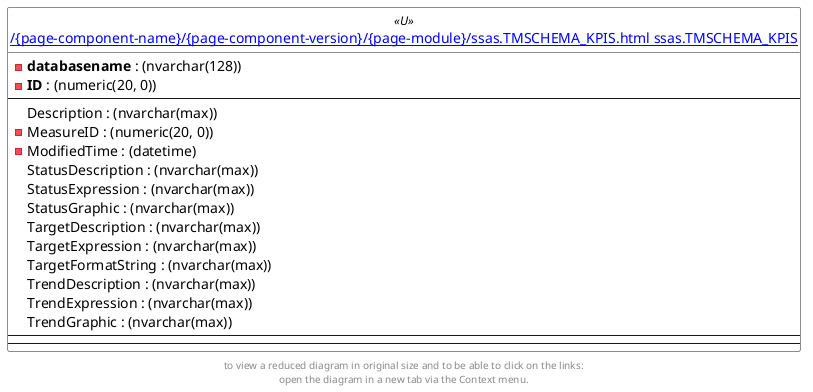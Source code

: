 @startuml
left to right direction
'top to bottom direction
hide circle
'avoide "." issues:
set namespaceSeparator none


skinparam class {
  BackgroundColor White
  BackgroundColor<<FN>> Yellow
  BackgroundColor<<FS>> Yellow
  BackgroundColor<<FT>> LightGray
  BackgroundColor<<IF>> Yellow
  BackgroundColor<<IS>> Yellow
  BackgroundColor<<P>> Aqua
  BackgroundColor<<PC>> Aqua
  BackgroundColor<<SN>> Yellow
  BackgroundColor<<SO>> SlateBlue
  BackgroundColor<<TF>> LightGray
  BackgroundColor<<TR>> Tomato
  BackgroundColor<<U>> White
  BackgroundColor<<V>> WhiteSmoke
  BackgroundColor<<X>> Aqua
}


entity "[[{site-url}/{page-component-name}/{page-component-version}/{page-module}/ssas.TMSCHEMA_KPIS.html ssas.TMSCHEMA_KPIS]]" as ssas.TMSCHEMA_KPIS << U >> {
  - **databasename** : (nvarchar(128))
  - **ID** : (numeric(20, 0))
  --
  Description : (nvarchar(max))
  - MeasureID : (numeric(20, 0))
  - ModifiedTime : (datetime)
  StatusDescription : (nvarchar(max))
  StatusExpression : (nvarchar(max))
  StatusGraphic : (nvarchar(max))
  TargetDescription : (nvarchar(max))
  TargetExpression : (nvarchar(max))
  TargetFormatString : (nvarchar(max))
  TrendDescription : (nvarchar(max))
  TrendExpression : (nvarchar(max))
  TrendGraphic : (nvarchar(max))
  --
  --
}



footer
to view a reduced diagram in original size and to be able to click on the links:
open the diagram in a new tab via the Context menu.
end footer

@enduml

